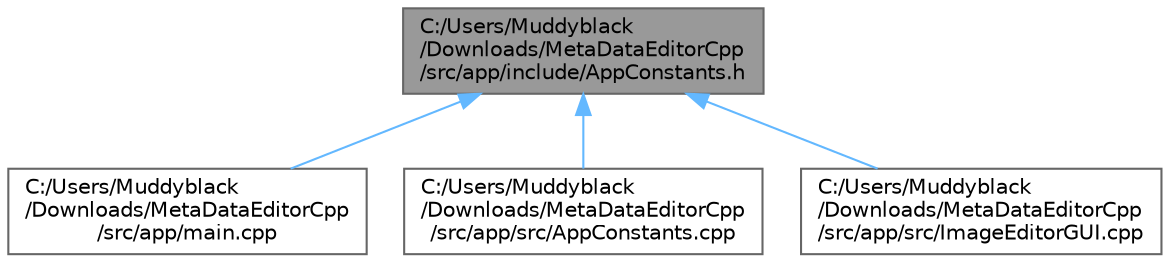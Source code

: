 digraph "C:/Users/Muddyblack/Downloads/MetaDataEditorCpp/src/app/include/AppConstants.h"
{
 // LATEX_PDF_SIZE
  bgcolor="transparent";
  edge [fontname=Helvetica,fontsize=10,labelfontname=Helvetica,labelfontsize=10];
  node [fontname=Helvetica,fontsize=10,shape=box,height=0.2,width=0.4];
  Node1 [id="Node000001",label="C:/Users/Muddyblack\l/Downloads/MetaDataEditorCpp\l/src/app/include/AppConstants.h",height=0.2,width=0.4,color="gray40", fillcolor="grey60", style="filled", fontcolor="black",tooltip=" "];
  Node1 -> Node2 [id="edge1_Node000001_Node000002",dir="back",color="steelblue1",style="solid",tooltip=" "];
  Node2 [id="Node000002",label="C:/Users/Muddyblack\l/Downloads/MetaDataEditorCpp\l/src/app/main.cpp",height=0.2,width=0.4,color="grey40", fillcolor="white", style="filled",URL="$main_8cpp.html",tooltip=" "];
  Node1 -> Node3 [id="edge2_Node000001_Node000003",dir="back",color="steelblue1",style="solid",tooltip=" "];
  Node3 [id="Node000003",label="C:/Users/Muddyblack\l/Downloads/MetaDataEditorCpp\l/src/app/src/AppConstants.cpp",height=0.2,width=0.4,color="grey40", fillcolor="white", style="filled",URL="$_app_constants_8cpp.html",tooltip=" "];
  Node1 -> Node4 [id="edge3_Node000001_Node000004",dir="back",color="steelblue1",style="solid",tooltip=" "];
  Node4 [id="Node000004",label="C:/Users/Muddyblack\l/Downloads/MetaDataEditorCpp\l/src/app/src/ImageEditorGUI.cpp",height=0.2,width=0.4,color="grey40", fillcolor="white", style="filled",URL="$_image_editor_g_u_i_8cpp.html",tooltip=" "];
}
